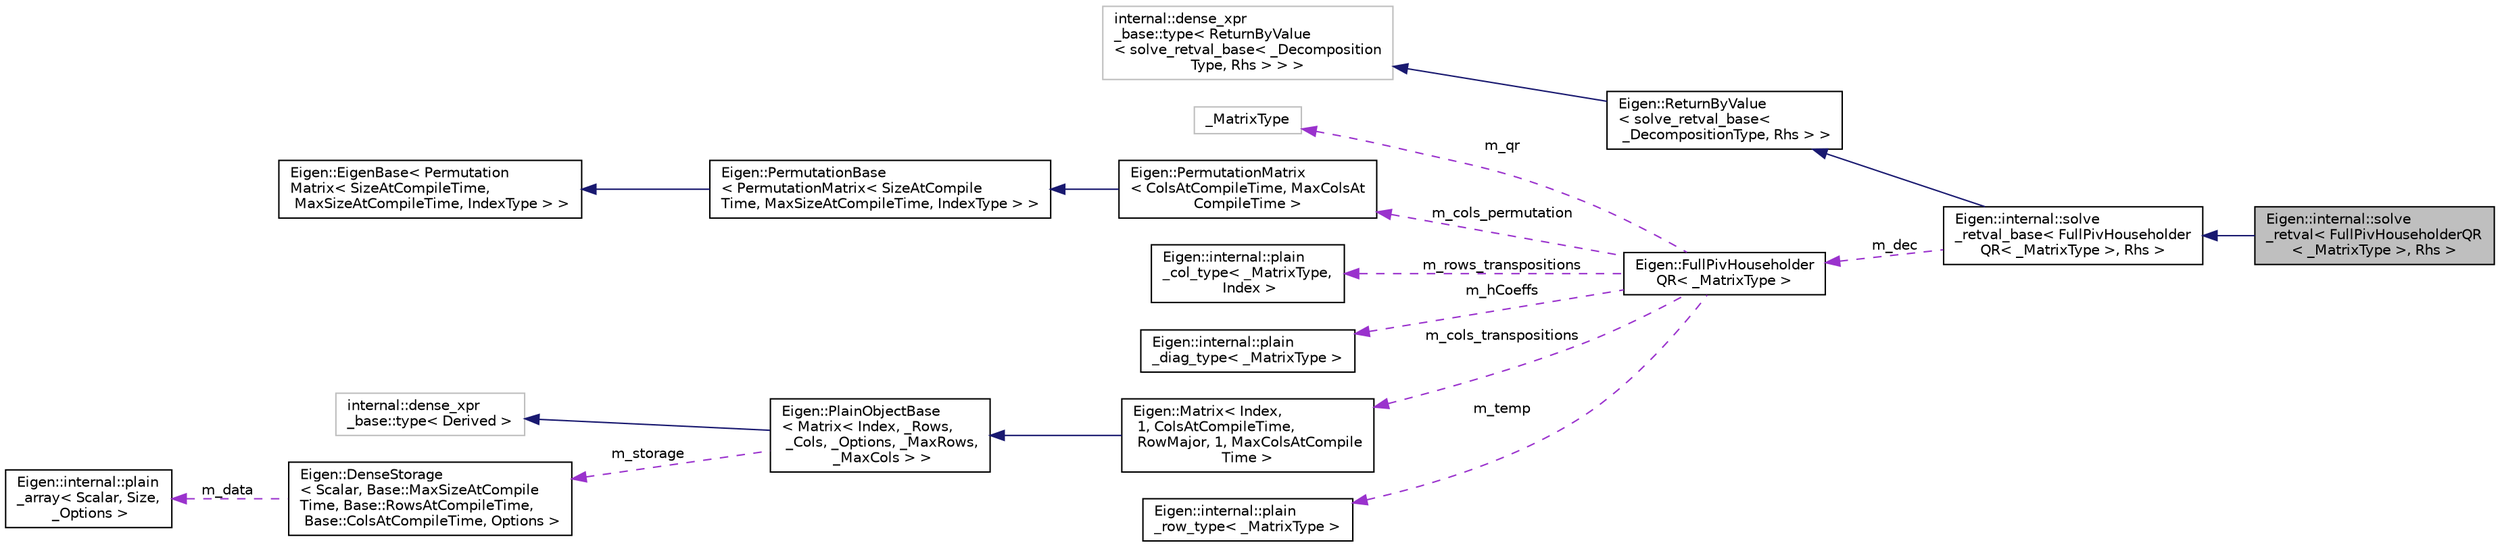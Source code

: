digraph "Eigen::internal::solve_retval&lt; FullPivHouseholderQR&lt; _MatrixType &gt;, Rhs &gt;"
{
  edge [fontname="Helvetica",fontsize="10",labelfontname="Helvetica",labelfontsize="10"];
  node [fontname="Helvetica",fontsize="10",shape=record];
  rankdir="LR";
  Node1 [label="Eigen::internal::solve\l_retval\< FullPivHouseholderQR\l\< _MatrixType \>, Rhs \>",height=0.2,width=0.4,color="black", fillcolor="grey75", style="filled" fontcolor="black"];
  Node2 -> Node1 [dir="back",color="midnightblue",fontsize="10",style="solid",fontname="Helvetica"];
  Node2 [label="Eigen::internal::solve\l_retval_base\< FullPivHouseholder\lQR\< _MatrixType \>, Rhs \>",height=0.2,width=0.4,color="black", fillcolor="white", style="filled",URL="$structEigen_1_1internal_1_1solve__retval__base.html"];
  Node3 -> Node2 [dir="back",color="midnightblue",fontsize="10",style="solid",fontname="Helvetica"];
  Node3 [label="Eigen::ReturnByValue\l\< solve_retval_base\<\l _DecompositionType, Rhs \> \>",height=0.2,width=0.4,color="black", fillcolor="white", style="filled",URL="$classEigen_1_1ReturnByValue.html"];
  Node4 -> Node3 [dir="back",color="midnightblue",fontsize="10",style="solid",fontname="Helvetica"];
  Node4 [label="internal::dense_xpr\l_base::type\< ReturnByValue\l\< solve_retval_base\< _Decomposition\lType, Rhs \> \> \>",height=0.2,width=0.4,color="grey75", fillcolor="white", style="filled"];
  Node5 -> Node2 [dir="back",color="darkorchid3",fontsize="10",style="dashed",label=" m_dec" ,fontname="Helvetica"];
  Node5 [label="Eigen::FullPivHouseholder\lQR\< _MatrixType \>",height=0.2,width=0.4,color="black", fillcolor="white", style="filled",URL="$classEigen_1_1FullPivHouseholderQR.html"];
  Node6 -> Node5 [dir="back",color="darkorchid3",fontsize="10",style="dashed",label=" m_qr" ,fontname="Helvetica"];
  Node6 [label="_MatrixType",height=0.2,width=0.4,color="grey75", fillcolor="white", style="filled"];
  Node7 -> Node5 [dir="back",color="darkorchid3",fontsize="10",style="dashed",label=" m_cols_permutation" ,fontname="Helvetica"];
  Node7 [label="Eigen::PermutationMatrix\l\< ColsAtCompileTime, MaxColsAt\lCompileTime \>",height=0.2,width=0.4,color="black", fillcolor="white", style="filled",URL="$classEigen_1_1PermutationMatrix.html"];
  Node8 -> Node7 [dir="back",color="midnightblue",fontsize="10",style="solid",fontname="Helvetica"];
  Node8 [label="Eigen::PermutationBase\l\< PermutationMatrix\< SizeAtCompile\lTime, MaxSizeAtCompileTime, IndexType \> \>",height=0.2,width=0.4,color="black", fillcolor="white", style="filled",URL="$classEigen_1_1PermutationBase.html"];
  Node9 -> Node8 [dir="back",color="midnightblue",fontsize="10",style="solid",fontname="Helvetica"];
  Node9 [label="Eigen::EigenBase\< Permutation\lMatrix\< SizeAtCompileTime,\l MaxSizeAtCompileTime, IndexType \> \>",height=0.2,width=0.4,color="black", fillcolor="white", style="filled",URL="$structEigen_1_1EigenBase.html"];
  Node10 -> Node5 [dir="back",color="darkorchid3",fontsize="10",style="dashed",label=" m_rows_transpositions" ,fontname="Helvetica"];
  Node10 [label="Eigen::internal::plain\l_col_type\< _MatrixType,\l Index \>",height=0.2,width=0.4,color="black", fillcolor="white", style="filled",URL="$structEigen_1_1internal_1_1plain__col__type.html"];
  Node11 -> Node5 [dir="back",color="darkorchid3",fontsize="10",style="dashed",label=" m_hCoeffs" ,fontname="Helvetica"];
  Node11 [label="Eigen::internal::plain\l_diag_type\< _MatrixType \>",height=0.2,width=0.4,color="black", fillcolor="white", style="filled",URL="$structEigen_1_1internal_1_1plain__diag__type.html"];
  Node12 -> Node5 [dir="back",color="darkorchid3",fontsize="10",style="dashed",label=" m_cols_transpositions" ,fontname="Helvetica"];
  Node12 [label="Eigen::Matrix\< Index,\l 1, ColsAtCompileTime,\l RowMajor, 1, MaxColsAtCompile\lTime \>",height=0.2,width=0.4,color="black", fillcolor="white", style="filled",URL="$classEigen_1_1Matrix.html"];
  Node13 -> Node12 [dir="back",color="midnightblue",fontsize="10",style="solid",fontname="Helvetica"];
  Node13 [label="Eigen::PlainObjectBase\l\< Matrix\< Index, _Rows,\l _Cols, _Options, _MaxRows,\l _MaxCols \> \>",height=0.2,width=0.4,color="black", fillcolor="white", style="filled",URL="$classEigen_1_1PlainObjectBase.html",tooltip="Dense storage base class for matrices and arrays. "];
  Node14 -> Node13 [dir="back",color="midnightblue",fontsize="10",style="solid",fontname="Helvetica"];
  Node14 [label="internal::dense_xpr\l_base::type\< Derived \>",height=0.2,width=0.4,color="grey75", fillcolor="white", style="filled"];
  Node15 -> Node13 [dir="back",color="darkorchid3",fontsize="10",style="dashed",label=" m_storage" ,fontname="Helvetica"];
  Node15 [label="Eigen::DenseStorage\l\< Scalar, Base::MaxSizeAtCompile\lTime, Base::RowsAtCompileTime,\l Base::ColsAtCompileTime, Options \>",height=0.2,width=0.4,color="black", fillcolor="white", style="filled",URL="$classEigen_1_1DenseStorage.html"];
  Node16 -> Node15 [dir="back",color="darkorchid3",fontsize="10",style="dashed",label=" m_data" ,fontname="Helvetica"];
  Node16 [label="Eigen::internal::plain\l_array\< Scalar, Size,\l _Options \>",height=0.2,width=0.4,color="black", fillcolor="white", style="filled",URL="$structEigen_1_1internal_1_1plain__array.html"];
  Node17 -> Node5 [dir="back",color="darkorchid3",fontsize="10",style="dashed",label=" m_temp" ,fontname="Helvetica"];
  Node17 [label="Eigen::internal::plain\l_row_type\< _MatrixType \>",height=0.2,width=0.4,color="black", fillcolor="white", style="filled",URL="$structEigen_1_1internal_1_1plain__row__type.html"];
}
